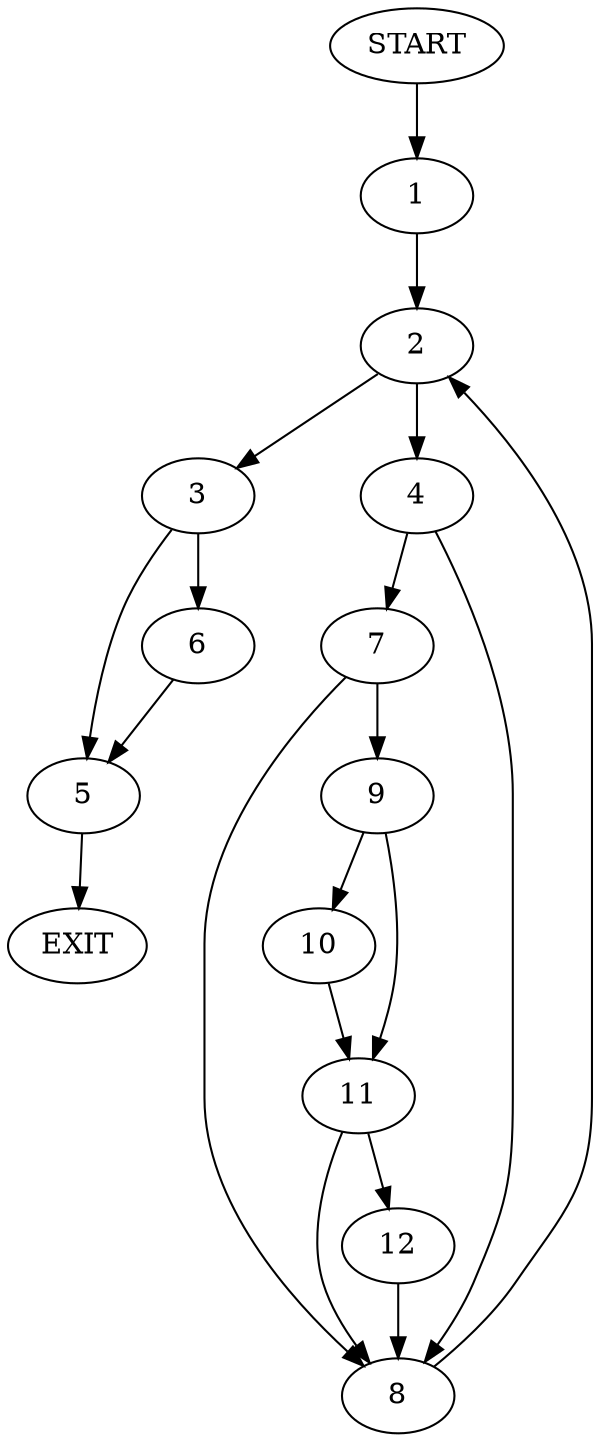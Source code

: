 digraph {
0 [label="START"]
13 [label="EXIT"]
0 -> 1
1 -> 2
2 -> 3
2 -> 4
3 -> 5
3 -> 6
4 -> 7
4 -> 8
7 -> 9
7 -> 8
8 -> 2
9 -> 10
9 -> 11
10 -> 11
11 -> 12
11 -> 8
12 -> 8
6 -> 5
5 -> 13
}
